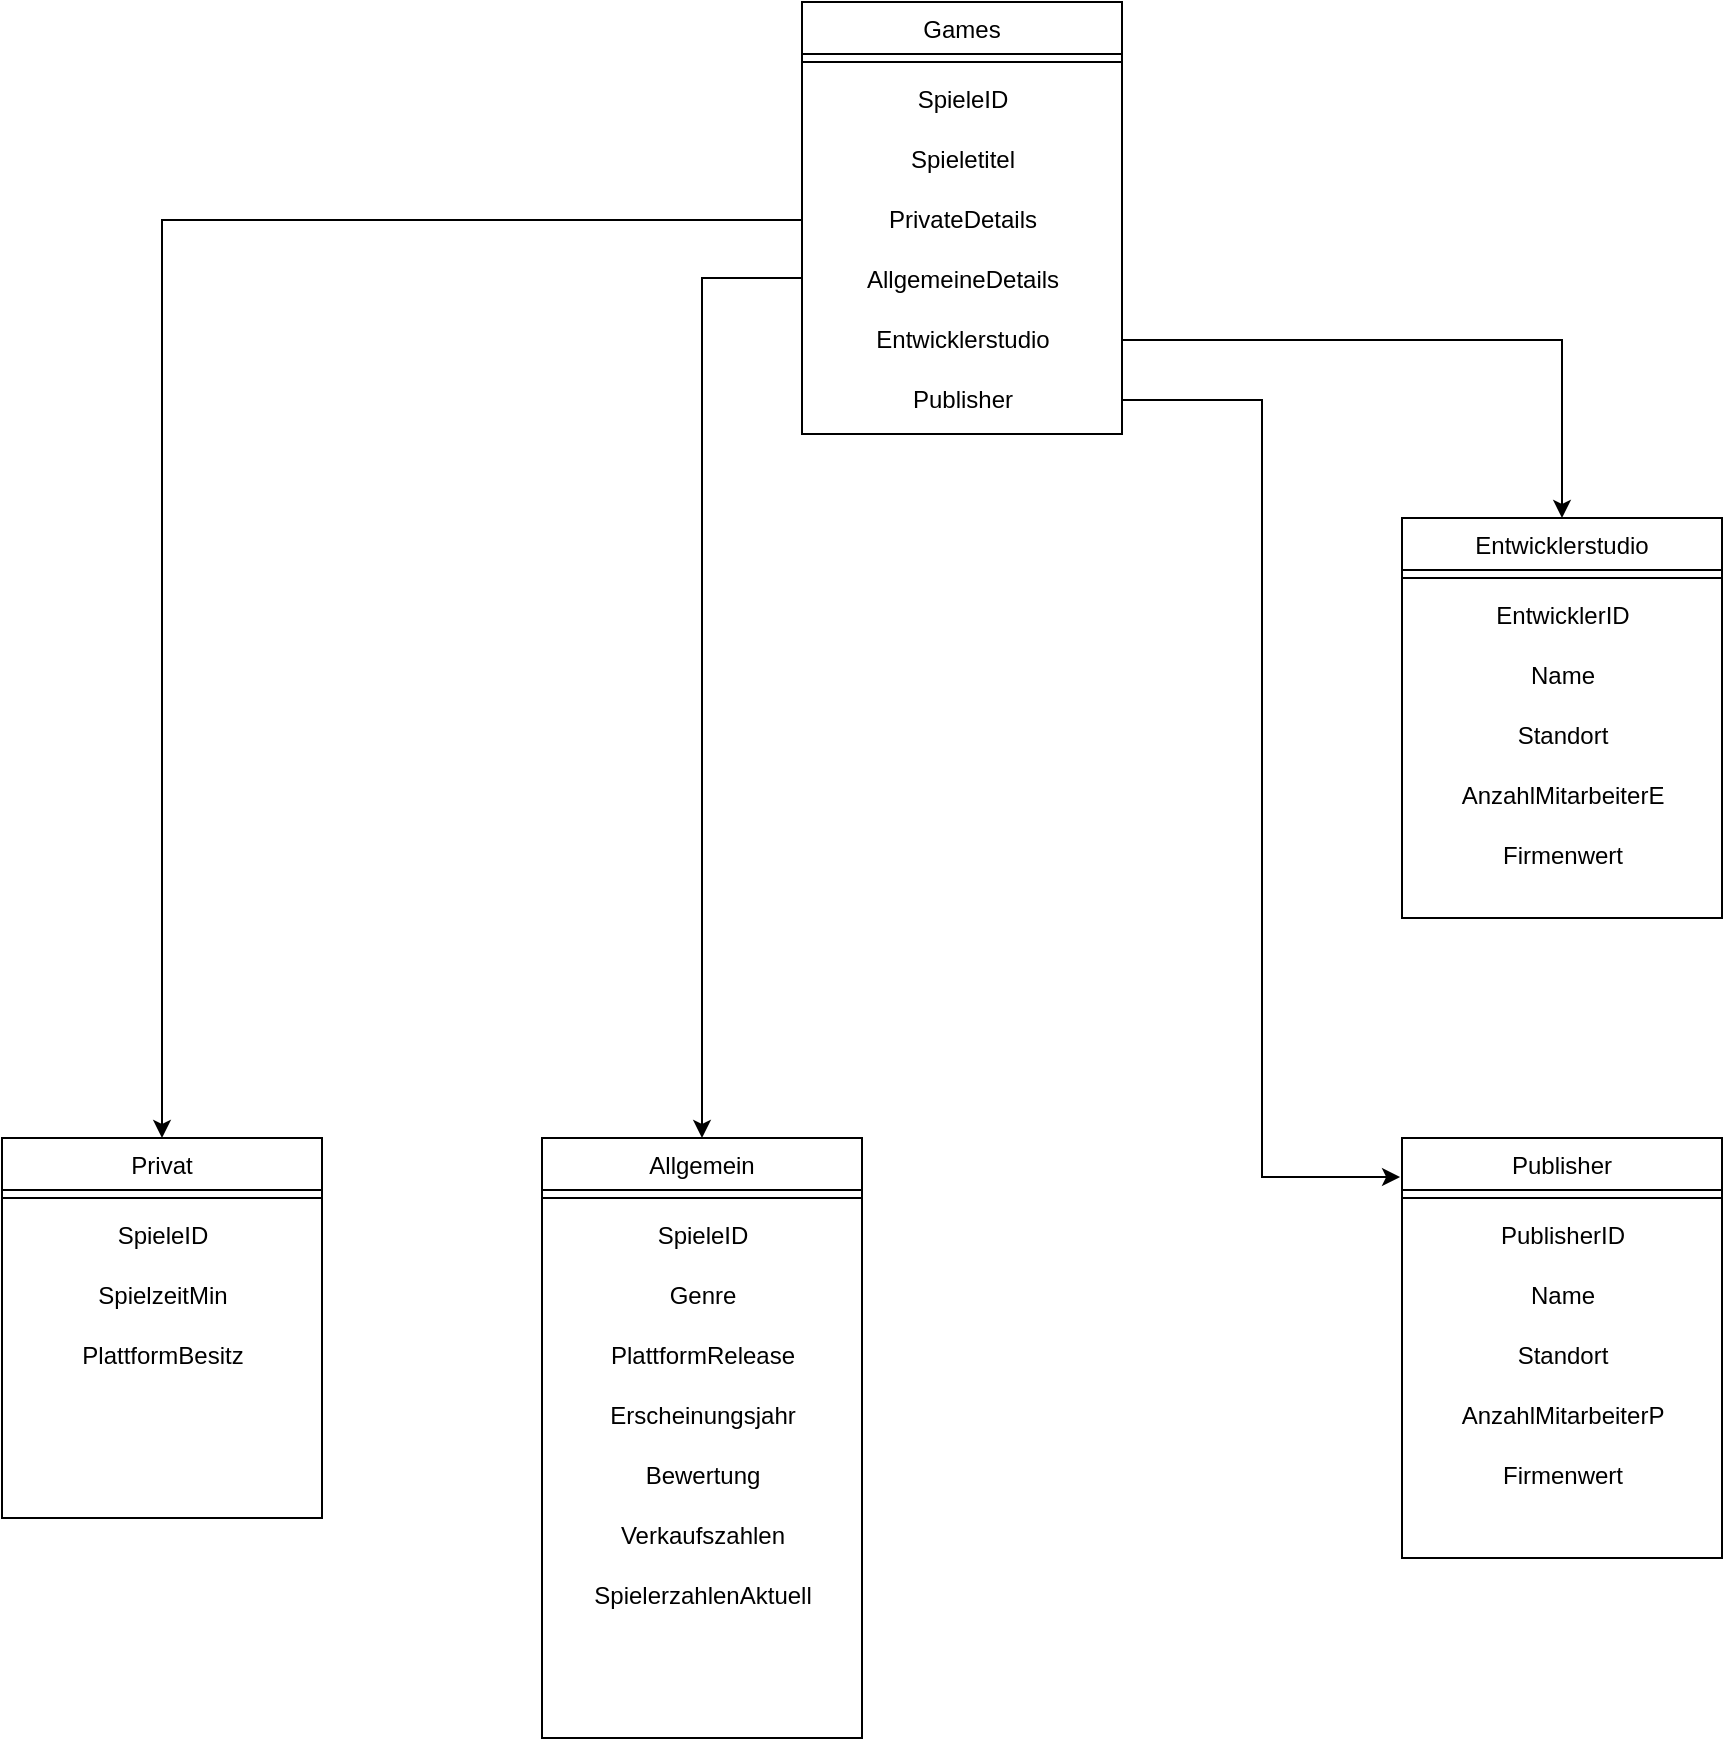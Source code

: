 <mxfile version="22.0.7" type="device">
  <diagram id="C5RBs43oDa-KdzZeNtuy" name="Page-1">
    <mxGraphModel dx="1973" dy="763" grid="1" gridSize="10" guides="1" tooltips="1" connect="1" arrows="1" fold="1" page="1" pageScale="1" pageWidth="827" pageHeight="1169" math="0" shadow="0">
      <root>
        <mxCell id="WIyWlLk6GJQsqaUBKTNV-0" />
        <mxCell id="WIyWlLk6GJQsqaUBKTNV-1" parent="WIyWlLk6GJQsqaUBKTNV-0" />
        <mxCell id="zkfFHV4jXpPFQw0GAbJ--0" value="Entwicklerstudio" style="swimlane;fontStyle=0;align=center;verticalAlign=top;childLayout=stackLayout;horizontal=1;startSize=26;horizontalStack=0;resizeParent=1;resizeLast=0;collapsible=1;marginBottom=0;rounded=0;shadow=0;strokeWidth=1;" parent="WIyWlLk6GJQsqaUBKTNV-1" vertex="1">
          <mxGeometry x="660" y="260" width="160" height="200" as="geometry">
            <mxRectangle x="230" y="140" width="160" height="26" as="alternateBounds" />
          </mxGeometry>
        </mxCell>
        <mxCell id="zkfFHV4jXpPFQw0GAbJ--4" value="" style="line;html=1;strokeWidth=1;align=left;verticalAlign=middle;spacingTop=-1;spacingLeft=3;spacingRight=3;rotatable=0;labelPosition=right;points=[];portConstraint=eastwest;" parent="zkfFHV4jXpPFQw0GAbJ--0" vertex="1">
          <mxGeometry y="26" width="160" height="8" as="geometry" />
        </mxCell>
        <mxCell id="1WaEZOFEH6LDg45SxWxb-108" value="EntwicklerID" style="text;html=1;align=center;verticalAlign=middle;resizable=0;points=[];autosize=1;strokeColor=none;fillColor=none;" parent="zkfFHV4jXpPFQw0GAbJ--0" vertex="1">
          <mxGeometry y="34" width="160" height="30" as="geometry" />
        </mxCell>
        <mxCell id="1WaEZOFEH6LDg45SxWxb-18" value="Name" style="text;html=1;align=center;verticalAlign=middle;resizable=0;points=[];autosize=1;strokeColor=none;fillColor=none;" parent="zkfFHV4jXpPFQw0GAbJ--0" vertex="1">
          <mxGeometry y="64" width="160" height="30" as="geometry" />
        </mxCell>
        <mxCell id="1WaEZOFEH6LDg45SxWxb-19" value="Standort" style="text;html=1;align=center;verticalAlign=middle;resizable=0;points=[];autosize=1;strokeColor=none;fillColor=none;" parent="zkfFHV4jXpPFQw0GAbJ--0" vertex="1">
          <mxGeometry y="94" width="160" height="30" as="geometry" />
        </mxCell>
        <mxCell id="1WaEZOFEH6LDg45SxWxb-25" value="AnzahlMitarbeiterE" style="text;html=1;align=center;verticalAlign=middle;resizable=0;points=[];autosize=1;strokeColor=none;fillColor=none;" parent="zkfFHV4jXpPFQw0GAbJ--0" vertex="1">
          <mxGeometry y="124" width="160" height="30" as="geometry" />
        </mxCell>
        <mxCell id="1WaEZOFEH6LDg45SxWxb-26" value="Firmenwert" style="text;html=1;align=center;verticalAlign=middle;resizable=0;points=[];autosize=1;strokeColor=none;fillColor=none;" parent="zkfFHV4jXpPFQw0GAbJ--0" vertex="1">
          <mxGeometry y="154" width="160" height="30" as="geometry" />
        </mxCell>
        <mxCell id="zkfFHV4jXpPFQw0GAbJ--13" value="Publisher" style="swimlane;fontStyle=0;align=center;verticalAlign=top;childLayout=stackLayout;horizontal=1;startSize=26;horizontalStack=0;resizeParent=1;resizeLast=0;collapsible=1;marginBottom=0;rounded=0;shadow=0;strokeWidth=1;" parent="WIyWlLk6GJQsqaUBKTNV-1" vertex="1">
          <mxGeometry x="660" y="570" width="160" height="210" as="geometry">
            <mxRectangle x="340" y="380" width="170" height="26" as="alternateBounds" />
          </mxGeometry>
        </mxCell>
        <mxCell id="zkfFHV4jXpPFQw0GAbJ--15" value="" style="line;html=1;strokeWidth=1;align=left;verticalAlign=middle;spacingTop=-1;spacingLeft=3;spacingRight=3;rotatable=0;labelPosition=right;points=[];portConstraint=eastwest;" parent="zkfFHV4jXpPFQw0GAbJ--13" vertex="1">
          <mxGeometry y="26" width="160" height="8" as="geometry" />
        </mxCell>
        <mxCell id="1WaEZOFEH6LDg45SxWxb-109" value="PublisherID" style="text;html=1;align=center;verticalAlign=middle;resizable=0;points=[];autosize=1;strokeColor=none;fillColor=none;" parent="zkfFHV4jXpPFQw0GAbJ--13" vertex="1">
          <mxGeometry y="34" width="160" height="30" as="geometry" />
        </mxCell>
        <mxCell id="1WaEZOFEH6LDg45SxWxb-13" value="Name" style="text;html=1;align=center;verticalAlign=middle;resizable=0;points=[];autosize=1;strokeColor=none;fillColor=none;" parent="zkfFHV4jXpPFQw0GAbJ--13" vertex="1">
          <mxGeometry y="64" width="160" height="30" as="geometry" />
        </mxCell>
        <mxCell id="1WaEZOFEH6LDg45SxWxb-14" value="Standort" style="text;html=1;align=center;verticalAlign=middle;resizable=0;points=[];autosize=1;strokeColor=none;fillColor=none;" parent="zkfFHV4jXpPFQw0GAbJ--13" vertex="1">
          <mxGeometry y="94" width="160" height="30" as="geometry" />
        </mxCell>
        <mxCell id="1WaEZOFEH6LDg45SxWxb-16" value="AnzahlMitarbeiterP" style="text;html=1;align=center;verticalAlign=middle;resizable=0;points=[];autosize=1;strokeColor=none;fillColor=none;" parent="zkfFHV4jXpPFQw0GAbJ--13" vertex="1">
          <mxGeometry y="124" width="160" height="30" as="geometry" />
        </mxCell>
        <mxCell id="1WaEZOFEH6LDg45SxWxb-17" value="Firmenwert" style="text;html=1;align=center;verticalAlign=middle;resizable=0;points=[];autosize=1;strokeColor=none;fillColor=none;" parent="zkfFHV4jXpPFQw0GAbJ--13" vertex="1">
          <mxGeometry y="154" width="160" height="30" as="geometry" />
        </mxCell>
        <mxCell id="zkfFHV4jXpPFQw0GAbJ--17" value="Games" style="swimlane;fontStyle=0;align=center;verticalAlign=top;childLayout=stackLayout;horizontal=1;startSize=26;horizontalStack=0;resizeParent=1;resizeLast=0;collapsible=1;marginBottom=0;rounded=0;shadow=0;strokeWidth=1;" parent="WIyWlLk6GJQsqaUBKTNV-1" vertex="1">
          <mxGeometry x="360" y="2" width="160" height="216" as="geometry">
            <mxRectangle x="550" y="140" width="160" height="26" as="alternateBounds" />
          </mxGeometry>
        </mxCell>
        <mxCell id="zkfFHV4jXpPFQw0GAbJ--23" value="" style="line;html=1;strokeWidth=1;align=left;verticalAlign=middle;spacingTop=-1;spacingLeft=3;spacingRight=3;rotatable=0;labelPosition=right;points=[];portConstraint=eastwest;" parent="zkfFHV4jXpPFQw0GAbJ--17" vertex="1">
          <mxGeometry y="26" width="160" height="8" as="geometry" />
        </mxCell>
        <mxCell id="1WaEZOFEH6LDg45SxWxb-100" value="SpieleID" style="text;html=1;align=center;verticalAlign=middle;resizable=0;points=[];autosize=1;strokeColor=none;fillColor=none;" parent="zkfFHV4jXpPFQw0GAbJ--17" vertex="1">
          <mxGeometry y="34" width="160" height="30" as="geometry" />
        </mxCell>
        <mxCell id="1WaEZOFEH6LDg45SxWxb-3" value="Spieletitel" style="text;html=1;align=center;verticalAlign=middle;resizable=0;points=[];autosize=1;strokeColor=none;fillColor=none;" parent="zkfFHV4jXpPFQw0GAbJ--17" vertex="1">
          <mxGeometry y="64" width="160" height="30" as="geometry" />
        </mxCell>
        <mxCell id="1WaEZOFEH6LDg45SxWxb-111" value="PrivateDetails" style="text;html=1;align=center;verticalAlign=middle;resizable=0;points=[];autosize=1;strokeColor=none;fillColor=none;" parent="zkfFHV4jXpPFQw0GAbJ--17" vertex="1">
          <mxGeometry y="94" width="160" height="30" as="geometry" />
        </mxCell>
        <mxCell id="1WaEZOFEH6LDg45SxWxb-5" value="AllgemeineDetails" style="text;html=1;align=center;verticalAlign=middle;resizable=0;points=[];autosize=1;strokeColor=none;fillColor=none;" parent="zkfFHV4jXpPFQw0GAbJ--17" vertex="1">
          <mxGeometry y="124" width="160" height="30" as="geometry" />
        </mxCell>
        <mxCell id="1WaEZOFEH6LDg45SxWxb-6" value="Entwicklerstudio" style="text;html=1;align=center;verticalAlign=middle;resizable=0;points=[];autosize=1;strokeColor=none;fillColor=none;" parent="zkfFHV4jXpPFQw0GAbJ--17" vertex="1">
          <mxGeometry y="154" width="160" height="30" as="geometry" />
        </mxCell>
        <mxCell id="1WaEZOFEH6LDg45SxWxb-4" value="Publisher" style="text;html=1;align=center;verticalAlign=middle;resizable=0;points=[];autosize=1;strokeColor=none;fillColor=none;" parent="zkfFHV4jXpPFQw0GAbJ--17" vertex="1">
          <mxGeometry y="184" width="160" height="30" as="geometry" />
        </mxCell>
        <mxCell id="1WaEZOFEH6LDg45SxWxb-33" value="Privat" style="swimlane;fontStyle=0;align=center;verticalAlign=top;childLayout=stackLayout;horizontal=1;startSize=26;horizontalStack=0;resizeParent=1;resizeLast=0;collapsible=1;marginBottom=0;rounded=0;shadow=0;strokeWidth=1;" parent="WIyWlLk6GJQsqaUBKTNV-1" vertex="1">
          <mxGeometry x="-40" y="570" width="160" height="190" as="geometry">
            <mxRectangle x="130" y="380" width="160" height="26" as="alternateBounds" />
          </mxGeometry>
        </mxCell>
        <mxCell id="1WaEZOFEH6LDg45SxWxb-34" value="" style="line;html=1;strokeWidth=1;align=left;verticalAlign=middle;spacingTop=-1;spacingLeft=3;spacingRight=3;rotatable=0;labelPosition=right;points=[];portConstraint=eastwest;" parent="1WaEZOFEH6LDg45SxWxb-33" vertex="1">
          <mxGeometry y="26" width="160" height="8" as="geometry" />
        </mxCell>
        <mxCell id="1WaEZOFEH6LDg45SxWxb-105" value="SpieleID" style="text;html=1;align=center;verticalAlign=middle;resizable=0;points=[];autosize=1;strokeColor=none;fillColor=none;" parent="1WaEZOFEH6LDg45SxWxb-33" vertex="1">
          <mxGeometry y="34" width="160" height="30" as="geometry" />
        </mxCell>
        <mxCell id="1WaEZOFEH6LDg45SxWxb-9" value="SpielzeitMin" style="text;html=1;align=center;verticalAlign=middle;resizable=0;points=[];autosize=1;strokeColor=none;fillColor=none;" parent="1WaEZOFEH6LDg45SxWxb-33" vertex="1">
          <mxGeometry y="64" width="160" height="30" as="geometry" />
        </mxCell>
        <mxCell id="1WaEZOFEH6LDg45SxWxb-86" value="PlattformBesitz" style="text;html=1;align=center;verticalAlign=middle;resizable=0;points=[];autosize=1;strokeColor=none;fillColor=none;" parent="1WaEZOFEH6LDg45SxWxb-33" vertex="1">
          <mxGeometry y="94" width="160" height="30" as="geometry" />
        </mxCell>
        <mxCell id="1WaEZOFEH6LDg45SxWxb-82" value="Allgemein" style="swimlane;fontStyle=0;align=center;verticalAlign=top;childLayout=stackLayout;horizontal=1;startSize=26;horizontalStack=0;resizeParent=1;resizeLast=0;collapsible=1;marginBottom=0;rounded=0;shadow=0;strokeWidth=1;" parent="WIyWlLk6GJQsqaUBKTNV-1" vertex="1">
          <mxGeometry x="230" y="570" width="160" height="300" as="geometry">
            <mxRectangle x="130" y="380" width="160" height="26" as="alternateBounds" />
          </mxGeometry>
        </mxCell>
        <mxCell id="1WaEZOFEH6LDg45SxWxb-83" value="" style="line;html=1;strokeWidth=1;align=left;verticalAlign=middle;spacingTop=-1;spacingLeft=3;spacingRight=3;rotatable=0;labelPosition=right;points=[];portConstraint=eastwest;" parent="1WaEZOFEH6LDg45SxWxb-82" vertex="1">
          <mxGeometry y="26" width="160" height="8" as="geometry" />
        </mxCell>
        <mxCell id="1WaEZOFEH6LDg45SxWxb-106" value="SpieleID" style="text;html=1;align=center;verticalAlign=middle;resizable=0;points=[];autosize=1;strokeColor=none;fillColor=none;" parent="1WaEZOFEH6LDg45SxWxb-82" vertex="1">
          <mxGeometry y="34" width="160" height="30" as="geometry" />
        </mxCell>
        <mxCell id="1WaEZOFEH6LDg45SxWxb-7" value="Genre" style="text;html=1;align=center;verticalAlign=middle;resizable=0;points=[];autosize=1;strokeColor=none;fillColor=none;" parent="1WaEZOFEH6LDg45SxWxb-82" vertex="1">
          <mxGeometry y="64" width="160" height="30" as="geometry" />
        </mxCell>
        <mxCell id="1WaEZOFEH6LDg45SxWxb-15" value="PlattformRelease" style="text;html=1;align=center;verticalAlign=middle;resizable=0;points=[];autosize=1;strokeColor=none;fillColor=none;" parent="1WaEZOFEH6LDg45SxWxb-82" vertex="1">
          <mxGeometry y="94" width="160" height="30" as="geometry" />
        </mxCell>
        <mxCell id="1WaEZOFEH6LDg45SxWxb-8" value="Erscheinungsjahr" style="text;html=1;align=center;verticalAlign=middle;resizable=0;points=[];autosize=1;strokeColor=none;fillColor=none;" parent="1WaEZOFEH6LDg45SxWxb-82" vertex="1">
          <mxGeometry y="124" width="160" height="30" as="geometry" />
        </mxCell>
        <mxCell id="1WaEZOFEH6LDg45SxWxb-11" value="Bewertung" style="text;html=1;align=center;verticalAlign=middle;resizable=0;points=[];autosize=1;strokeColor=none;fillColor=none;" parent="1WaEZOFEH6LDg45SxWxb-82" vertex="1">
          <mxGeometry y="154" width="160" height="30" as="geometry" />
        </mxCell>
        <mxCell id="1WaEZOFEH6LDg45SxWxb-22" value="Verkaufszahlen" style="text;html=1;align=center;verticalAlign=middle;resizable=0;points=[];autosize=1;strokeColor=none;fillColor=none;" parent="1WaEZOFEH6LDg45SxWxb-82" vertex="1">
          <mxGeometry y="184" width="160" height="30" as="geometry" />
        </mxCell>
        <mxCell id="1WaEZOFEH6LDg45SxWxb-24" value="SpielerzahlenAktuell" style="text;html=1;align=center;verticalAlign=middle;resizable=0;points=[];autosize=1;strokeColor=none;fillColor=none;" parent="1WaEZOFEH6LDg45SxWxb-82" vertex="1">
          <mxGeometry y="214" width="160" height="30" as="geometry" />
        </mxCell>
        <mxCell id="1WaEZOFEH6LDg45SxWxb-95" style="edgeStyle=orthogonalEdgeStyle;rounded=0;orthogonalLoop=1;jettySize=auto;html=1;entryX=0.5;entryY=0;entryDx=0;entryDy=0;" parent="WIyWlLk6GJQsqaUBKTNV-1" source="1WaEZOFEH6LDg45SxWxb-6" target="zkfFHV4jXpPFQw0GAbJ--0" edge="1">
          <mxGeometry relative="1" as="geometry" />
        </mxCell>
        <mxCell id="1WaEZOFEH6LDg45SxWxb-96" style="edgeStyle=orthogonalEdgeStyle;rounded=0;orthogonalLoop=1;jettySize=auto;html=1;entryX=-0.006;entryY=0.093;entryDx=0;entryDy=0;entryPerimeter=0;" parent="WIyWlLk6GJQsqaUBKTNV-1" source="1WaEZOFEH6LDg45SxWxb-4" target="zkfFHV4jXpPFQw0GAbJ--13" edge="1">
          <mxGeometry relative="1" as="geometry" />
        </mxCell>
        <mxCell id="1WaEZOFEH6LDg45SxWxb-110" style="edgeStyle=orthogonalEdgeStyle;rounded=0;orthogonalLoop=1;jettySize=auto;html=1;entryX=0.5;entryY=0;entryDx=0;entryDy=0;" parent="WIyWlLk6GJQsqaUBKTNV-1" source="1WaEZOFEH6LDg45SxWxb-5" target="1WaEZOFEH6LDg45SxWxb-82" edge="1">
          <mxGeometry relative="1" as="geometry">
            <Array as="points">
              <mxPoint x="310" y="140" />
            </Array>
          </mxGeometry>
        </mxCell>
        <mxCell id="1WaEZOFEH6LDg45SxWxb-112" style="edgeStyle=orthogonalEdgeStyle;rounded=0;orthogonalLoop=1;jettySize=auto;html=1;entryX=0.5;entryY=0;entryDx=0;entryDy=0;" parent="WIyWlLk6GJQsqaUBKTNV-1" source="1WaEZOFEH6LDg45SxWxb-111" target="1WaEZOFEH6LDg45SxWxb-33" edge="1">
          <mxGeometry relative="1" as="geometry" />
        </mxCell>
      </root>
    </mxGraphModel>
  </diagram>
</mxfile>
